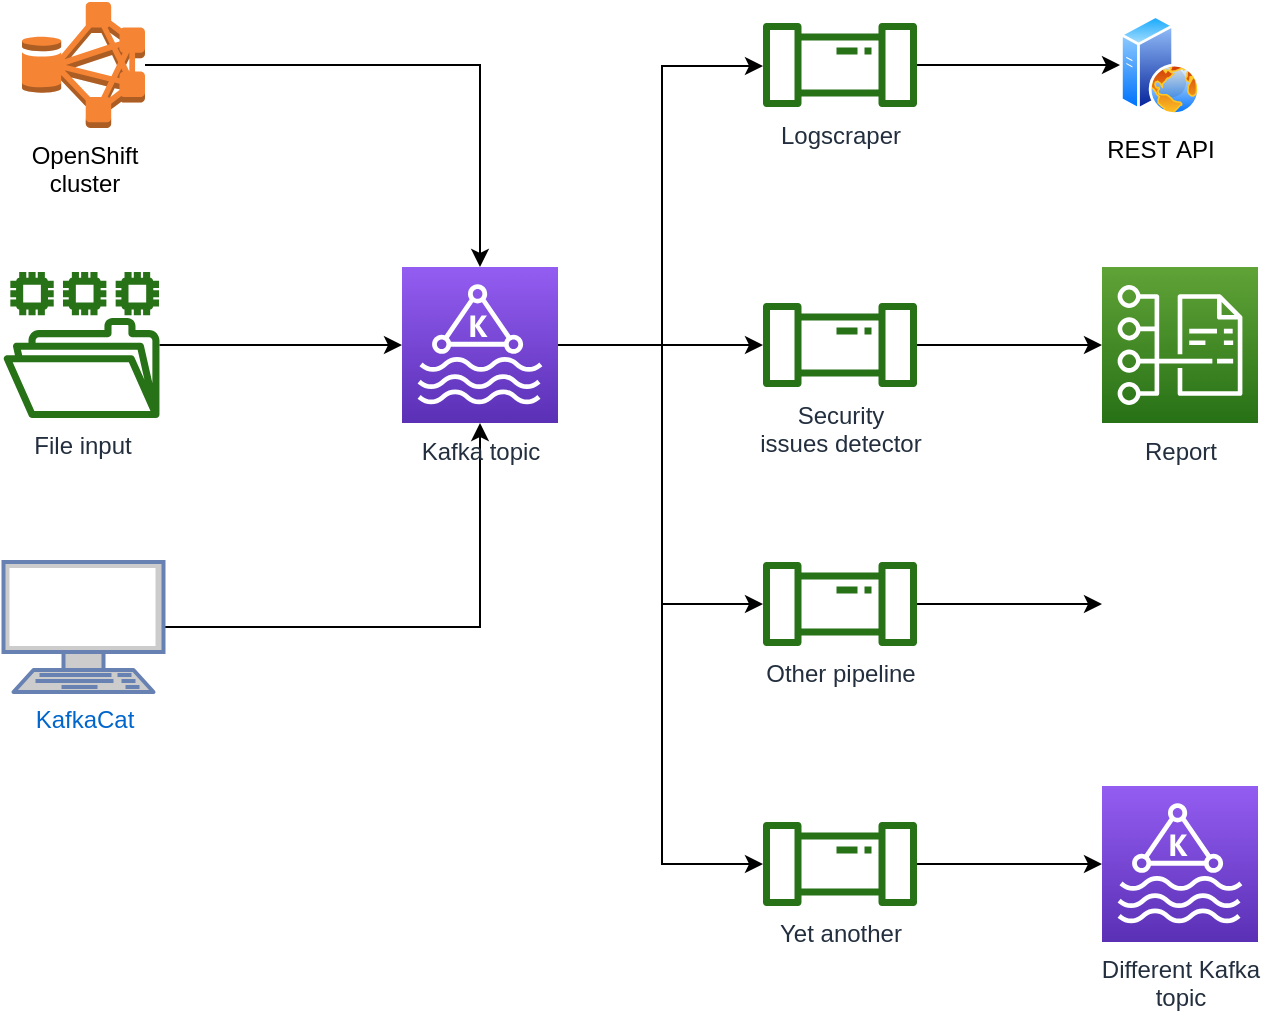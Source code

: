 <mxfile version="13.1.5" type="device"><diagram id="Y0BFw3uYtkmQbT-PHdot" name="Page-1"><mxGraphModel dx="1662" dy="783" grid="1" gridSize="10" guides="1" tooltips="1" connect="1" arrows="1" fold="1" page="1" pageScale="1" pageWidth="850" pageHeight="1100" math="0" shadow="0"><root><mxCell id="0"/><mxCell id="1" parent="0"/><mxCell id="acSS8KC7KOuW-5DQMzvm-13" value="" style="edgeStyle=orthogonalEdgeStyle;rounded=0;orthogonalLoop=1;jettySize=auto;html=1;" edge="1" parent="1" source="acSS8KC7KOuW-5DQMzvm-1" target="acSS8KC7KOuW-5DQMzvm-4"><mxGeometry relative="1" as="geometry"><mxPoint x="181.5" y="111.5" as="targetPoint"/></mxGeometry></mxCell><mxCell id="acSS8KC7KOuW-5DQMzvm-1" value="&lt;div&gt;OpenShift&lt;/div&gt;&lt;div&gt;cluster&lt;br&gt;&lt;/div&gt;" style="outlineConnect=0;dashed=0;verticalLabelPosition=bottom;verticalAlign=top;align=center;html=1;shape=mxgraph.aws3.hdfs_cluster;fillColor=#F58534;gradientColor=none;" vertex="1" parent="1"><mxGeometry x="40" y="80" width="61.5" height="63" as="geometry"/></mxCell><mxCell id="acSS8KC7KOuW-5DQMzvm-15" value="" style="edgeStyle=orthogonalEdgeStyle;rounded=0;orthogonalLoop=1;jettySize=auto;html=1;" edge="1" parent="1" source="acSS8KC7KOuW-5DQMzvm-2" target="acSS8KC7KOuW-5DQMzvm-4"><mxGeometry relative="1" as="geometry"><mxPoint x="190.75" y="362.5" as="targetPoint"/></mxGeometry></mxCell><mxCell id="acSS8KC7KOuW-5DQMzvm-2" value="KafkaCat" style="fontColor=#0066CC;verticalAlign=top;verticalLabelPosition=bottom;labelPosition=center;align=center;html=1;outlineConnect=0;fillColor=#CCCCCC;strokeColor=#6881B3;gradientColor=none;gradientDirection=north;strokeWidth=2;shape=mxgraph.networks.terminal;" vertex="1" parent="1"><mxGeometry x="30.75" y="360" width="80" height="65" as="geometry"/></mxCell><mxCell id="acSS8KC7KOuW-5DQMzvm-17" value="" style="edgeStyle=orthogonalEdgeStyle;rounded=0;orthogonalLoop=1;jettySize=auto;html=1;" edge="1" parent="1" source="acSS8KC7KOuW-5DQMzvm-3" target="acSS8KC7KOuW-5DQMzvm-4"><mxGeometry relative="1" as="geometry"><mxPoint x="188.881" y="246.5" as="targetPoint"/></mxGeometry></mxCell><mxCell id="acSS8KC7KOuW-5DQMzvm-3" value="File input" style="outlineConnect=0;fontColor=#232F3E;gradientColor=none;fillColor=#277116;strokeColor=none;dashed=0;verticalLabelPosition=bottom;verticalAlign=top;align=center;html=1;fontSize=12;fontStyle=0;aspect=fixed;pointerEvents=1;shape=mxgraph.aws4.file_system;" vertex="1" parent="1"><mxGeometry x="30.75" y="215" width="78" height="73" as="geometry"/></mxCell><mxCell id="acSS8KC7KOuW-5DQMzvm-18" style="edgeStyle=orthogonalEdgeStyle;rounded=0;orthogonalLoop=1;jettySize=auto;html=1;" edge="1" parent="1" source="acSS8KC7KOuW-5DQMzvm-4" target="acSS8KC7KOuW-5DQMzvm-6"><mxGeometry relative="1" as="geometry"/></mxCell><mxCell id="acSS8KC7KOuW-5DQMzvm-19" style="edgeStyle=orthogonalEdgeStyle;rounded=0;orthogonalLoop=1;jettySize=auto;html=1;" edge="1" parent="1" source="acSS8KC7KOuW-5DQMzvm-4" target="acSS8KC7KOuW-5DQMzvm-5"><mxGeometry relative="1" as="geometry"><Array as="points"><mxPoint x="360" y="252"/><mxPoint x="360" y="112"/></Array></mxGeometry></mxCell><mxCell id="acSS8KC7KOuW-5DQMzvm-20" style="edgeStyle=orthogonalEdgeStyle;rounded=0;orthogonalLoop=1;jettySize=auto;html=1;" edge="1" parent="1" source="acSS8KC7KOuW-5DQMzvm-4" target="acSS8KC7KOuW-5DQMzvm-7"><mxGeometry relative="1" as="geometry"><Array as="points"><mxPoint x="360" y="252"/><mxPoint x="360" y="381"/></Array></mxGeometry></mxCell><mxCell id="acSS8KC7KOuW-5DQMzvm-29" style="edgeStyle=orthogonalEdgeStyle;rounded=0;orthogonalLoop=1;jettySize=auto;html=1;" edge="1" parent="1" source="acSS8KC7KOuW-5DQMzvm-4" target="acSS8KC7KOuW-5DQMzvm-27"><mxGeometry relative="1" as="geometry"><Array as="points"><mxPoint x="360" y="252"/><mxPoint x="360" y="511"/></Array></mxGeometry></mxCell><mxCell id="acSS8KC7KOuW-5DQMzvm-4" value="Kafka topic" style="outlineConnect=0;fontColor=#232F3E;gradientColor=#945DF2;gradientDirection=north;fillColor=#5A30B5;strokeColor=#ffffff;dashed=0;verticalLabelPosition=bottom;verticalAlign=top;align=center;html=1;fontSize=12;fontStyle=0;aspect=fixed;shape=mxgraph.aws4.resourceIcon;resIcon=mxgraph.aws4.managed_streaming_for_kafka;" vertex="1" parent="1"><mxGeometry x="230" y="212.5" width="78" height="78" as="geometry"/></mxCell><mxCell id="acSS8KC7KOuW-5DQMzvm-22" style="edgeStyle=orthogonalEdgeStyle;rounded=0;orthogonalLoop=1;jettySize=auto;html=1;" edge="1" parent="1" source="acSS8KC7KOuW-5DQMzvm-5" target="acSS8KC7KOuW-5DQMzvm-8"><mxGeometry relative="1" as="geometry"/></mxCell><mxCell id="acSS8KC7KOuW-5DQMzvm-5" value="Logscraper" style="outlineConnect=0;fontColor=#232F3E;gradientColor=none;fillColor=#277116;strokeColor=none;dashed=0;verticalLabelPosition=bottom;verticalAlign=top;align=center;html=1;fontSize=12;fontStyle=0;aspect=fixed;pointerEvents=1;shape=mxgraph.aws4.iot_analytics_pipeline;" vertex="1" parent="1"><mxGeometry x="410" y="90.5" width="78" height="42" as="geometry"/></mxCell><mxCell id="acSS8KC7KOuW-5DQMzvm-24" style="edgeStyle=orthogonalEdgeStyle;rounded=0;orthogonalLoop=1;jettySize=auto;html=1;" edge="1" parent="1" source="acSS8KC7KOuW-5DQMzvm-6" target="acSS8KC7KOuW-5DQMzvm-9"><mxGeometry relative="1" as="geometry"/></mxCell><mxCell id="acSS8KC7KOuW-5DQMzvm-6" value="&lt;div&gt;Security&lt;/div&gt;&lt;div&gt;issues detector&lt;br&gt;&lt;/div&gt;" style="outlineConnect=0;fontColor=#232F3E;gradientColor=none;fillColor=#277116;strokeColor=none;dashed=0;verticalLabelPosition=bottom;verticalAlign=top;align=center;html=1;fontSize=12;fontStyle=0;aspect=fixed;pointerEvents=1;shape=mxgraph.aws4.iot_analytics_pipeline;" vertex="1" parent="1"><mxGeometry x="410" y="230.5" width="78" height="42" as="geometry"/></mxCell><mxCell id="acSS8KC7KOuW-5DQMzvm-7" value="Other pipeline" style="outlineConnect=0;fontColor=#232F3E;gradientColor=none;fillColor=#277116;strokeColor=none;dashed=0;verticalLabelPosition=bottom;verticalAlign=top;align=center;html=1;fontSize=12;fontStyle=0;aspect=fixed;pointerEvents=1;shape=mxgraph.aws4.iot_analytics_pipeline;" vertex="1" parent="1"><mxGeometry x="410" y="360" width="78" height="42" as="geometry"/></mxCell><mxCell id="acSS8KC7KOuW-5DQMzvm-8" value="REST API" style="aspect=fixed;perimeter=ellipsePerimeter;html=1;align=center;shadow=0;dashed=0;spacingTop=3;image;image=img/lib/active_directory/web_server.svg;" vertex="1" parent="1"><mxGeometry x="589" y="86.5" width="40" height="50" as="geometry"/></mxCell><mxCell id="acSS8KC7KOuW-5DQMzvm-9" value="Report" style="outlineConnect=0;fontColor=#232F3E;gradientColor=#60A337;gradientDirection=north;fillColor=#277116;strokeColor=#ffffff;dashed=0;verticalLabelPosition=bottom;verticalAlign=top;align=center;html=1;fontSize=12;fontStyle=0;aspect=fixed;shape=mxgraph.aws4.resourceIcon;resIcon=mxgraph.aws4.cost_and_usage_report;" vertex="1" parent="1"><mxGeometry x="580" y="212.5" width="78" height="78" as="geometry"/></mxCell><mxCell id="acSS8KC7KOuW-5DQMzvm-10" value="" style="shape=image;html=1;verticalAlign=top;verticalLabelPosition=bottom;labelBackgroundColor=#ffffff;imageAspect=0;aspect=fixed;image=https://cdn2.iconfinder.com/data/icons/freecns-cumulus/16/519660-164_QuestionMark-128.png" vertex="1" parent="1"><mxGeometry x="580" y="341" width="80" height="80" as="geometry"/></mxCell><mxCell id="acSS8KC7KOuW-5DQMzvm-25" value="" style="endArrow=classic;html=1;entryX=0;entryY=0.5;entryDx=0;entryDy=0;" edge="1" parent="1" source="acSS8KC7KOuW-5DQMzvm-7" target="acSS8KC7KOuW-5DQMzvm-10"><mxGeometry width="50" height="50" relative="1" as="geometry"><mxPoint x="400" y="430" as="sourcePoint"/><mxPoint x="450" y="380" as="targetPoint"/></mxGeometry></mxCell><mxCell id="acSS8KC7KOuW-5DQMzvm-26" value="&lt;div&gt;Different Kafka&lt;/div&gt;&lt;div&gt;topic&lt;br&gt;&lt;/div&gt;" style="outlineConnect=0;fontColor=#232F3E;gradientColor=#945DF2;gradientDirection=north;fillColor=#5A30B5;strokeColor=#ffffff;dashed=0;verticalLabelPosition=bottom;verticalAlign=top;align=center;html=1;fontSize=12;fontStyle=0;aspect=fixed;shape=mxgraph.aws4.resourceIcon;resIcon=mxgraph.aws4.managed_streaming_for_kafka;" vertex="1" parent="1"><mxGeometry x="580" y="472" width="78" height="78" as="geometry"/></mxCell><mxCell id="acSS8KC7KOuW-5DQMzvm-28" style="edgeStyle=orthogonalEdgeStyle;rounded=0;orthogonalLoop=1;jettySize=auto;html=1;" edge="1" parent="1" source="acSS8KC7KOuW-5DQMzvm-27" target="acSS8KC7KOuW-5DQMzvm-26"><mxGeometry relative="1" as="geometry"/></mxCell><mxCell id="acSS8KC7KOuW-5DQMzvm-27" value="Yet another" style="outlineConnect=0;fontColor=#232F3E;gradientColor=none;fillColor=#277116;strokeColor=none;dashed=0;verticalLabelPosition=bottom;verticalAlign=top;align=center;html=1;fontSize=12;fontStyle=0;aspect=fixed;pointerEvents=1;shape=mxgraph.aws4.iot_analytics_pipeline;" vertex="1" parent="1"><mxGeometry x="410" y="490" width="78" height="42" as="geometry"/></mxCell></root></mxGraphModel></diagram></mxfile>